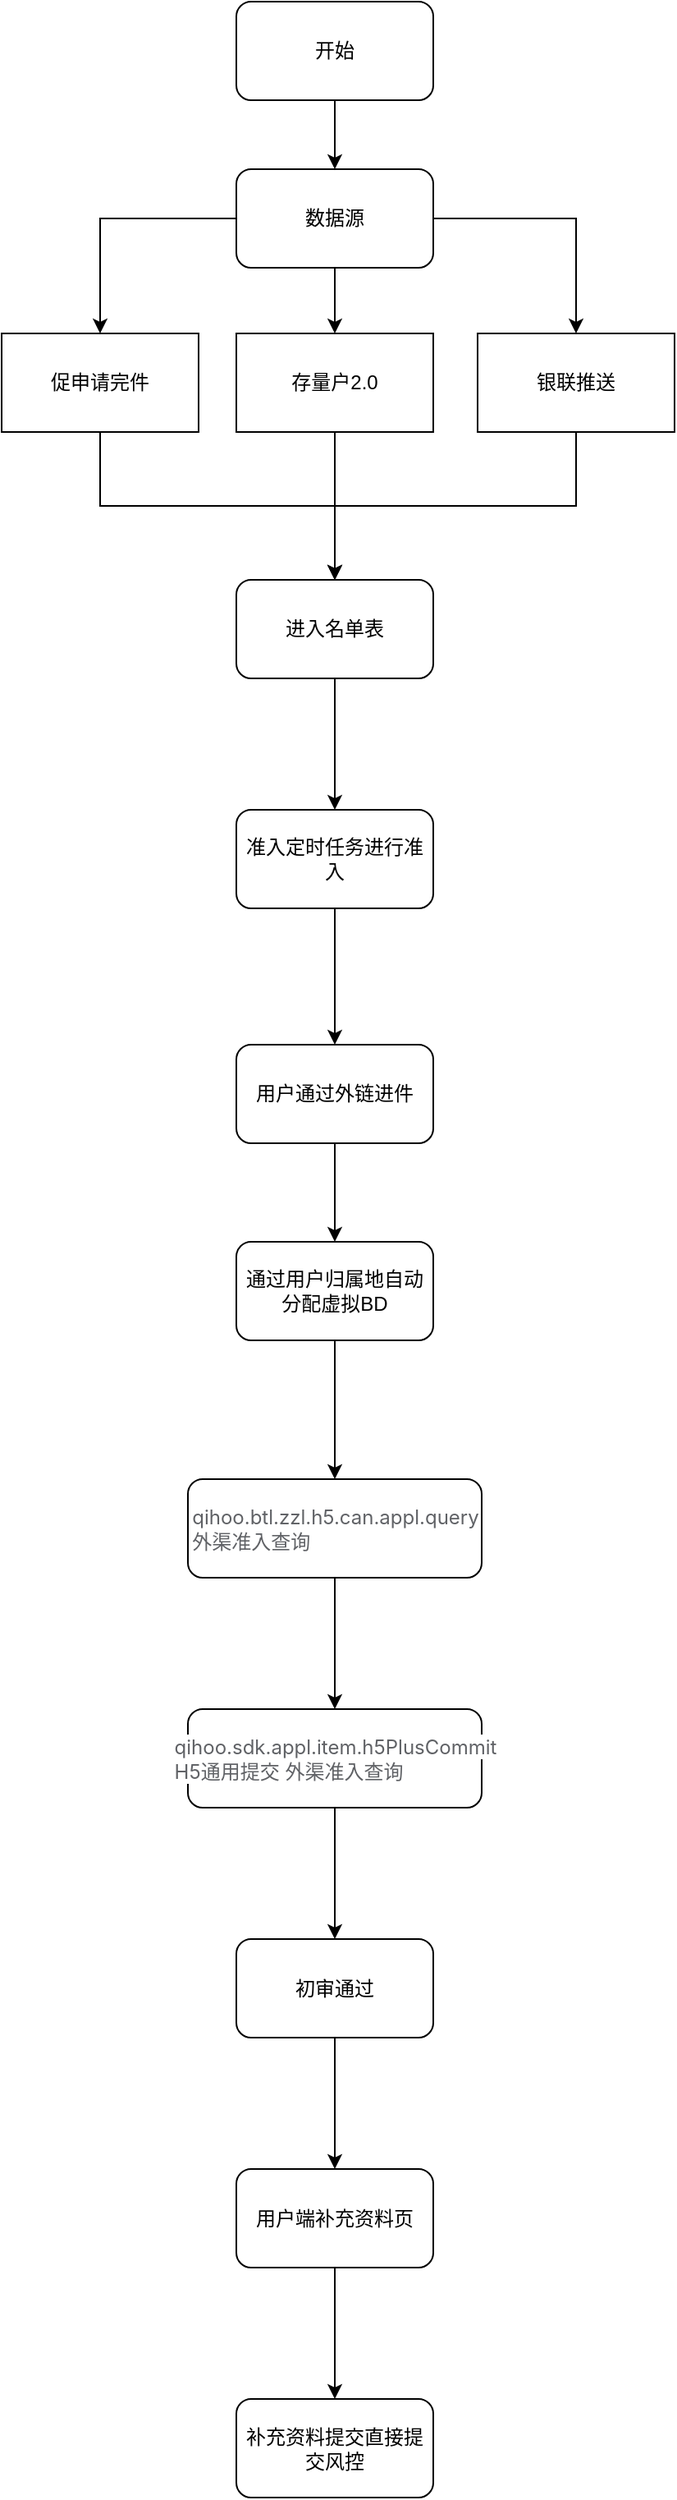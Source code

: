 <mxfile version="24.8.4">
  <diagram name="第 1 页" id="A0777vek0j0JSKXQK9_4">
    <mxGraphModel dx="1318" dy="2015" grid="1" gridSize="10" guides="1" tooltips="1" connect="1" arrows="1" fold="1" page="1" pageScale="1" pageWidth="827" pageHeight="1169" math="0" shadow="0">
      <root>
        <mxCell id="0" />
        <mxCell id="1" parent="0" />
        <mxCell id="Cu_a6kPjpPEJnt5boz2_-23" style="edgeStyle=orthogonalEdgeStyle;rounded=0;orthogonalLoop=1;jettySize=auto;html=1;exitX=0.5;exitY=1;exitDx=0;exitDy=0;entryX=0.5;entryY=0;entryDx=0;entryDy=0;" edge="1" parent="1" source="5QuEPFjCGACMdQFPJvil-6" target="5QuEPFjCGACMdQFPJvil-15">
          <mxGeometry relative="1" as="geometry" />
        </mxCell>
        <mxCell id="5QuEPFjCGACMdQFPJvil-6" value="银联推送" style="rounded=0;whiteSpace=wrap;html=1;" parent="1" vertex="1">
          <mxGeometry x="538" y="130" width="120" height="60" as="geometry" />
        </mxCell>
        <mxCell id="Cu_a6kPjpPEJnt5boz2_-13" value="" style="edgeStyle=orthogonalEdgeStyle;rounded=0;orthogonalLoop=1;jettySize=auto;html=1;" edge="1" parent="1" source="5QuEPFjCGACMdQFPJvil-15" target="Cu_a6kPjpPEJnt5boz2_-12">
          <mxGeometry relative="1" as="geometry" />
        </mxCell>
        <mxCell id="5QuEPFjCGACMdQFPJvil-15" value="进入名单表" style="rounded=1;whiteSpace=wrap;html=1;" parent="1" vertex="1">
          <mxGeometry x="391" y="280" width="120" height="60" as="geometry" />
        </mxCell>
        <mxCell id="5QuEPFjCGACMdQFPJvil-21" value="" style="edgeStyle=orthogonalEdgeStyle;rounded=0;orthogonalLoop=1;jettySize=auto;html=1;" parent="1" source="5QuEPFjCGACMdQFPJvil-19" target="5QuEPFjCGACMdQFPJvil-20" edge="1">
          <mxGeometry relative="1" as="geometry" />
        </mxCell>
        <mxCell id="5QuEPFjCGACMdQFPJvil-19" value="通过用户归属地自动分配虚拟BD" style="rounded=1;whiteSpace=wrap;html=1;" parent="1" vertex="1">
          <mxGeometry x="391" y="683" width="120" height="60" as="geometry" />
        </mxCell>
        <mxCell id="Cu_a6kPjpPEJnt5boz2_-2" value="" style="edgeStyle=orthogonalEdgeStyle;rounded=0;orthogonalLoop=1;jettySize=auto;html=1;" edge="1" parent="1" source="5QuEPFjCGACMdQFPJvil-20" target="Cu_a6kPjpPEJnt5boz2_-1">
          <mxGeometry relative="1" as="geometry" />
        </mxCell>
        <mxCell id="5QuEPFjCGACMdQFPJvil-20" value="&lt;span style=&quot;color: rgb(96, 98, 102); font-family: -apple-system, BlinkMacSystemFont, &amp;quot;Segoe UI&amp;quot;, &amp;quot;PingFang SC&amp;quot;, &amp;quot;Hiragino Sans GB&amp;quot;, &amp;quot;Microsoft YaHei&amp;quot;, &amp;quot;Helvetica Neue&amp;quot;, Helvetica, Arial, sans-serif, &amp;quot;Apple Color Emoji&amp;quot;, &amp;quot;Segoe UI Emoji&amp;quot;, &amp;quot;Segoe UI Symbol&amp;quot;; text-align: left; white-space-collapse: preserve; background-color: rgb(255, 255, 255);&quot;&gt;qihoo.btl.zzl.h5.can.appl.query&lt;/span&gt;&lt;div style=&quot;text-align: left;&quot;&gt;&lt;font face=&quot;-apple-system, BlinkMacSystemFont, Segoe UI, PingFang SC, Hiragino Sans GB, Microsoft YaHei, Helvetica Neue, Helvetica, Arial, sans-serif, Apple Color Emoji, Segoe UI Emoji, Segoe UI Symbol&quot; color=&quot;#606266&quot;&gt;&lt;span style=&quot;white-space-collapse: preserve; background-color: rgb(255, 255, 255);&quot;&gt;外渠准入查询&lt;/span&gt;&lt;/font&gt;&lt;/div&gt;" style="whiteSpace=wrap;html=1;rounded=1;" parent="1" vertex="1">
          <mxGeometry x="361.5" y="827.5" width="179" height="60" as="geometry" />
        </mxCell>
        <mxCell id="Cu_a6kPjpPEJnt5boz2_-4" value="" style="edgeStyle=orthogonalEdgeStyle;rounded=0;orthogonalLoop=1;jettySize=auto;html=1;" edge="1" parent="1" source="Cu_a6kPjpPEJnt5boz2_-1" target="Cu_a6kPjpPEJnt5boz2_-3">
          <mxGeometry relative="1" as="geometry" />
        </mxCell>
        <mxCell id="Cu_a6kPjpPEJnt5boz2_-1" value="&lt;div style=&quot;text-align: left;&quot;&gt;&lt;span style=&quot;color: rgb(96, 98, 102); font-family: -apple-system, BlinkMacSystemFont, &amp;quot;Segoe UI&amp;quot;, &amp;quot;PingFang SC&amp;quot;, &amp;quot;Hiragino Sans GB&amp;quot;, &amp;quot;Microsoft YaHei&amp;quot;, &amp;quot;Helvetica Neue&amp;quot;, Helvetica, Arial, sans-serif, &amp;quot;Apple Color Emoji&amp;quot;, &amp;quot;Segoe UI Emoji&amp;quot;, &amp;quot;Segoe UI Symbol&amp;quot;; white-space-collapse: preserve; background-color: rgb(255, 255, 255);&quot;&gt;qihoo.sdk.appl.item.h5PlusCommit&lt;/span&gt;&lt;/div&gt;&lt;div style=&quot;text-align: left;&quot;&gt;&lt;font face=&quot;-apple-system, BlinkMacSystemFont, Segoe UI, PingFang SC, Hiragino Sans GB, Microsoft YaHei, Helvetica Neue, Helvetica, Arial, sans-serif, Apple Color Emoji, Segoe UI Emoji, Segoe UI Symbol&quot; color=&quot;#606266&quot;&gt;&lt;span style=&quot;white-space-collapse: preserve; background-color: rgb(255, 255, 255);&quot;&gt;&lt;font class=&quot;__Cici__translate__ __Cici_translate_similar_text_content__&quot;&gt;H5通用提交 &lt;font style=&quot;display: inline-block;&quot; class=&quot;__Cici_translate_translated_inject_node__&quot;&gt;&lt;span&gt;外渠准入查询&lt;/span&gt;&lt;/font&gt;&lt;/font&gt;&lt;/span&gt;&lt;/font&gt;&lt;/div&gt;" style="whiteSpace=wrap;html=1;rounded=1;" vertex="1" parent="1">
          <mxGeometry x="361.5" y="967.5" width="179" height="60" as="geometry" />
        </mxCell>
        <mxCell id="Cu_a6kPjpPEJnt5boz2_-6" value="" style="edgeStyle=orthogonalEdgeStyle;rounded=0;orthogonalLoop=1;jettySize=auto;html=1;" edge="1" parent="1" source="Cu_a6kPjpPEJnt5boz2_-3" target="Cu_a6kPjpPEJnt5boz2_-5">
          <mxGeometry relative="1" as="geometry" />
        </mxCell>
        <mxCell id="Cu_a6kPjpPEJnt5boz2_-3" value="初审通过" style="whiteSpace=wrap;html=1;rounded=1;" vertex="1" parent="1">
          <mxGeometry x="391" y="1107.5" width="120" height="60" as="geometry" />
        </mxCell>
        <mxCell id="Cu_a6kPjpPEJnt5boz2_-8" value="" style="edgeStyle=orthogonalEdgeStyle;rounded=0;orthogonalLoop=1;jettySize=auto;html=1;" edge="1" parent="1" source="Cu_a6kPjpPEJnt5boz2_-5" target="Cu_a6kPjpPEJnt5boz2_-7">
          <mxGeometry relative="1" as="geometry" />
        </mxCell>
        <mxCell id="Cu_a6kPjpPEJnt5boz2_-5" value="用户端补充资料页" style="whiteSpace=wrap;html=1;rounded=1;" vertex="1" parent="1">
          <mxGeometry x="391" y="1247.5" width="120" height="60" as="geometry" />
        </mxCell>
        <mxCell id="Cu_a6kPjpPEJnt5boz2_-7" value="补充资料提交直接提交风控" style="whiteSpace=wrap;html=1;rounded=1;" vertex="1" parent="1">
          <mxGeometry x="391" y="1387.5" width="120" height="60" as="geometry" />
        </mxCell>
        <mxCell id="Cu_a6kPjpPEJnt5boz2_-16" value="" style="edgeStyle=orthogonalEdgeStyle;rounded=0;orthogonalLoop=1;jettySize=auto;html=1;" edge="1" parent="1" source="Cu_a6kPjpPEJnt5boz2_-12" target="Cu_a6kPjpPEJnt5boz2_-15">
          <mxGeometry relative="1" as="geometry" />
        </mxCell>
        <mxCell id="Cu_a6kPjpPEJnt5boz2_-12" value="准入定时任务进行准入" style="whiteSpace=wrap;html=1;rounded=1;" vertex="1" parent="1">
          <mxGeometry x="391" y="420" width="120" height="60" as="geometry" />
        </mxCell>
        <mxCell id="Cu_a6kPjpPEJnt5boz2_-24" style="edgeStyle=orthogonalEdgeStyle;rounded=0;orthogonalLoop=1;jettySize=auto;html=1;exitX=0.5;exitY=1;exitDx=0;exitDy=0;entryX=0.5;entryY=0;entryDx=0;entryDy=0;" edge="1" parent="1" source="Cu_a6kPjpPEJnt5boz2_-15" target="5QuEPFjCGACMdQFPJvil-19">
          <mxGeometry relative="1" as="geometry" />
        </mxCell>
        <mxCell id="Cu_a6kPjpPEJnt5boz2_-15" value="用户通过外链进件" style="whiteSpace=wrap;html=1;rounded=1;" vertex="1" parent="1">
          <mxGeometry x="391" y="563" width="120" height="60" as="geometry" />
        </mxCell>
        <mxCell id="Cu_a6kPjpPEJnt5boz2_-20" style="edgeStyle=orthogonalEdgeStyle;rounded=0;orthogonalLoop=1;jettySize=auto;html=1;exitX=0.5;exitY=1;exitDx=0;exitDy=0;entryX=0.5;entryY=0;entryDx=0;entryDy=0;" edge="1" parent="1" source="Cu_a6kPjpPEJnt5boz2_-19" target="5QuEPFjCGACMdQFPJvil-15">
          <mxGeometry relative="1" as="geometry" />
        </mxCell>
        <mxCell id="Cu_a6kPjpPEJnt5boz2_-19" value="存量户2.0" style="rounded=0;whiteSpace=wrap;html=1;" vertex="1" parent="1">
          <mxGeometry x="391" y="130" width="120" height="60" as="geometry" />
        </mxCell>
        <mxCell id="Cu_a6kPjpPEJnt5boz2_-22" style="edgeStyle=orthogonalEdgeStyle;rounded=0;orthogonalLoop=1;jettySize=auto;html=1;exitX=0.5;exitY=1;exitDx=0;exitDy=0;entryX=0.5;entryY=0;entryDx=0;entryDy=0;" edge="1" parent="1" source="Cu_a6kPjpPEJnt5boz2_-21" target="5QuEPFjCGACMdQFPJvil-15">
          <mxGeometry relative="1" as="geometry" />
        </mxCell>
        <mxCell id="Cu_a6kPjpPEJnt5boz2_-21" value="促申请完件" style="rounded=0;whiteSpace=wrap;html=1;" vertex="1" parent="1">
          <mxGeometry x="248" y="130" width="120" height="60" as="geometry" />
        </mxCell>
        <mxCell id="Cu_a6kPjpPEJnt5boz2_-28" value="" style="edgeStyle=orthogonalEdgeStyle;rounded=0;orthogonalLoop=1;jettySize=auto;html=1;" edge="1" parent="1" source="Cu_a6kPjpPEJnt5boz2_-25" target="Cu_a6kPjpPEJnt5boz2_-27">
          <mxGeometry relative="1" as="geometry" />
        </mxCell>
        <mxCell id="Cu_a6kPjpPEJnt5boz2_-25" value="开始" style="rounded=1;whiteSpace=wrap;html=1;" vertex="1" parent="1">
          <mxGeometry x="391" y="-72" width="120" height="60" as="geometry" />
        </mxCell>
        <mxCell id="Cu_a6kPjpPEJnt5boz2_-29" style="edgeStyle=orthogonalEdgeStyle;rounded=0;orthogonalLoop=1;jettySize=auto;html=1;exitX=0.5;exitY=1;exitDx=0;exitDy=0;entryX=0.5;entryY=0;entryDx=0;entryDy=0;" edge="1" parent="1" source="Cu_a6kPjpPEJnt5boz2_-27" target="Cu_a6kPjpPEJnt5boz2_-19">
          <mxGeometry relative="1" as="geometry" />
        </mxCell>
        <mxCell id="Cu_a6kPjpPEJnt5boz2_-30" style="edgeStyle=orthogonalEdgeStyle;rounded=0;orthogonalLoop=1;jettySize=auto;html=1;exitX=0;exitY=0.5;exitDx=0;exitDy=0;entryX=0.5;entryY=0;entryDx=0;entryDy=0;" edge="1" parent="1" source="Cu_a6kPjpPEJnt5boz2_-27" target="Cu_a6kPjpPEJnt5boz2_-21">
          <mxGeometry relative="1" as="geometry" />
        </mxCell>
        <mxCell id="Cu_a6kPjpPEJnt5boz2_-31" style="edgeStyle=orthogonalEdgeStyle;rounded=0;orthogonalLoop=1;jettySize=auto;html=1;exitX=1;exitY=0.5;exitDx=0;exitDy=0;entryX=0.5;entryY=0;entryDx=0;entryDy=0;" edge="1" parent="1" source="Cu_a6kPjpPEJnt5boz2_-27" target="5QuEPFjCGACMdQFPJvil-6">
          <mxGeometry relative="1" as="geometry" />
        </mxCell>
        <mxCell id="Cu_a6kPjpPEJnt5boz2_-27" value="数据源" style="whiteSpace=wrap;html=1;rounded=1;" vertex="1" parent="1">
          <mxGeometry x="391" y="30" width="120" height="60" as="geometry" />
        </mxCell>
      </root>
    </mxGraphModel>
  </diagram>
</mxfile>
